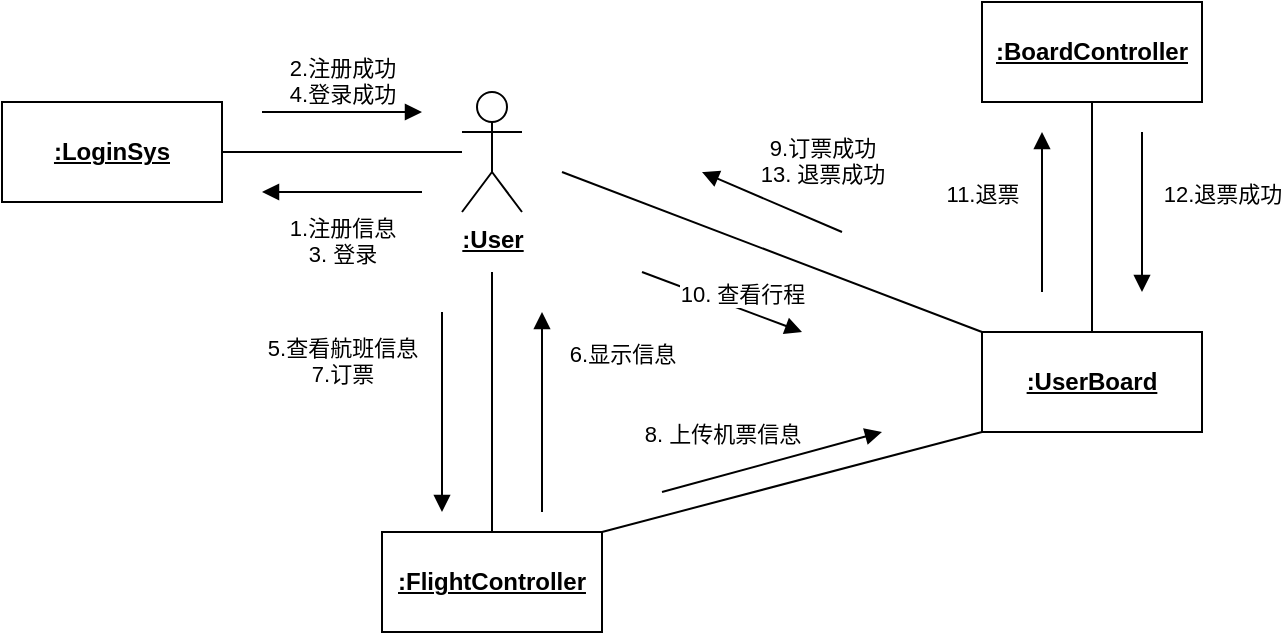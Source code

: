 <mxfile version="21.1.5" type="github">
  <diagram name="第 1 页" id="TaYELQ_xXMeW__DOziYw">
    <mxGraphModel dx="522" dy="490" grid="1" gridSize="10" guides="1" tooltips="1" connect="1" arrows="1" fold="1" page="1" pageScale="1" pageWidth="827" pageHeight="1169" math="0" shadow="0">
      <root>
        <mxCell id="0" />
        <mxCell id="1" parent="0" />
        <mxCell id="d96rSbsweA4EqB9IWG7h-1" value="&lt;b&gt;&lt;u&gt;:User&lt;/u&gt;&lt;/b&gt;" style="shape=umlActor;verticalLabelPosition=bottom;verticalAlign=top;html=1;" vertex="1" parent="1">
          <mxGeometry x="230" y="170" width="30" height="60" as="geometry" />
        </mxCell>
        <mxCell id="d96rSbsweA4EqB9IWG7h-4" style="rounded=0;orthogonalLoop=1;jettySize=auto;html=1;exitX=1;exitY=0.5;exitDx=0;exitDy=0;endArrow=None;" edge="1" parent="1" source="d96rSbsweA4EqB9IWG7h-2" target="d96rSbsweA4EqB9IWG7h-1">
          <mxGeometry relative="1" as="geometry" />
        </mxCell>
        <mxCell id="d96rSbsweA4EqB9IWG7h-2" value="&lt;b&gt;&lt;u&gt;:LoginSys&lt;/u&gt;&lt;/b&gt;" style="html=1;whiteSpace=wrap;" vertex="1" parent="1">
          <mxGeometry y="175" width="110" height="50" as="geometry" />
        </mxCell>
        <mxCell id="d96rSbsweA4EqB9IWG7h-5" value="2.注册成功&lt;br&gt;4.登录成功" style="html=1;verticalAlign=bottom;endArrow=block;edgeStyle=elbowEdgeStyle;elbow=vertical;curved=0;rounded=0;" edge="1" parent="1">
          <mxGeometry width="80" relative="1" as="geometry">
            <mxPoint x="130" y="180" as="sourcePoint" />
            <mxPoint x="210" y="180" as="targetPoint" />
          </mxGeometry>
        </mxCell>
        <mxCell id="d96rSbsweA4EqB9IWG7h-6" value="1.注册信息&lt;br&gt;3. 登录" style="html=1;verticalAlign=bottom;endArrow=block;edgeStyle=elbowEdgeStyle;elbow=vertical;curved=0;rounded=0;" edge="1" parent="1">
          <mxGeometry y="40" width="80" relative="1" as="geometry">
            <mxPoint x="210" y="220" as="sourcePoint" />
            <mxPoint x="130" y="220" as="targetPoint" />
            <mxPoint as="offset" />
          </mxGeometry>
        </mxCell>
        <mxCell id="d96rSbsweA4EqB9IWG7h-10" style="edgeStyle=orthogonalEdgeStyle;rounded=0;orthogonalLoop=1;jettySize=auto;html=1;exitX=0.5;exitY=0;exitDx=0;exitDy=0;endArrow=None;" edge="1" parent="1" source="d96rSbsweA4EqB9IWG7h-9">
          <mxGeometry relative="1" as="geometry">
            <mxPoint x="245" y="260" as="targetPoint" />
            <Array as="points">
              <mxPoint x="245" y="300" />
              <mxPoint x="245" y="300" />
            </Array>
          </mxGeometry>
        </mxCell>
        <mxCell id="d96rSbsweA4EqB9IWG7h-14" style="rounded=0;orthogonalLoop=1;jettySize=auto;html=1;exitX=1;exitY=0;exitDx=0;exitDy=0;entryX=0;entryY=1;entryDx=0;entryDy=0;endArrow=None;" edge="1" parent="1" source="d96rSbsweA4EqB9IWG7h-9" target="d96rSbsweA4EqB9IWG7h-13">
          <mxGeometry relative="1" as="geometry" />
        </mxCell>
        <mxCell id="d96rSbsweA4EqB9IWG7h-9" value="&lt;b&gt;&lt;u&gt;:FlightController&lt;/u&gt;&lt;/b&gt;" style="html=1;whiteSpace=wrap;" vertex="1" parent="1">
          <mxGeometry x="190" y="390" width="110" height="50" as="geometry" />
        </mxCell>
        <mxCell id="d96rSbsweA4EqB9IWG7h-11" value="5.查看航班信息&lt;br&gt;7.订票" style="html=1;verticalAlign=bottom;endArrow=block;edgeStyle=elbowEdgeStyle;elbow=vertical;curved=0;rounded=0;" edge="1" parent="1">
          <mxGeometry x="-0.2" y="-50" width="80" relative="1" as="geometry">
            <mxPoint x="220" y="280" as="sourcePoint" />
            <mxPoint x="220" y="380" as="targetPoint" />
            <mxPoint as="offset" />
          </mxGeometry>
        </mxCell>
        <mxCell id="d96rSbsweA4EqB9IWG7h-12" value="6.显示信息" style="html=1;verticalAlign=bottom;endArrow=block;edgeStyle=elbowEdgeStyle;elbow=vertical;curved=0;rounded=0;" edge="1" parent="1">
          <mxGeometry x="0.4" y="-40" width="80" relative="1" as="geometry">
            <mxPoint x="270" y="380" as="sourcePoint" />
            <mxPoint x="270" y="280" as="targetPoint" />
            <mxPoint as="offset" />
          </mxGeometry>
        </mxCell>
        <mxCell id="d96rSbsweA4EqB9IWG7h-17" style="rounded=0;orthogonalLoop=1;jettySize=auto;html=1;exitX=0;exitY=0;exitDx=0;exitDy=0;endArrow=None;" edge="1" parent="1" source="d96rSbsweA4EqB9IWG7h-13">
          <mxGeometry relative="1" as="geometry">
            <mxPoint x="280" y="210" as="targetPoint" />
          </mxGeometry>
        </mxCell>
        <mxCell id="d96rSbsweA4EqB9IWG7h-24" style="edgeStyle=orthogonalEdgeStyle;rounded=0;orthogonalLoop=1;jettySize=auto;html=1;exitX=0.5;exitY=0;exitDx=0;exitDy=0;entryX=0.5;entryY=1;entryDx=0;entryDy=0;endArrow=None;" edge="1" parent="1" source="d96rSbsweA4EqB9IWG7h-13" target="d96rSbsweA4EqB9IWG7h-21">
          <mxGeometry relative="1" as="geometry" />
        </mxCell>
        <mxCell id="d96rSbsweA4EqB9IWG7h-13" value="&lt;b&gt;&lt;u&gt;:UserBoard&lt;/u&gt;&lt;/b&gt;" style="html=1;whiteSpace=wrap;" vertex="1" parent="1">
          <mxGeometry x="490" y="290" width="110" height="50" as="geometry" />
        </mxCell>
        <mxCell id="d96rSbsweA4EqB9IWG7h-15" value="8. 上传机票信息" style="html=1;verticalAlign=bottom;endArrow=block;elbow=vertical;rounded=0;" edge="1" parent="1">
          <mxGeometry x="-0.4" y="11" width="80" relative="1" as="geometry">
            <mxPoint x="330" y="370" as="sourcePoint" />
            <mxPoint x="440" y="340" as="targetPoint" />
            <mxPoint as="offset" />
          </mxGeometry>
        </mxCell>
        <mxCell id="d96rSbsweA4EqB9IWG7h-19" value="9.订票成功&lt;br&gt;13. 退票成功" style="html=1;verticalAlign=bottom;endArrow=block;elbow=vertical;rounded=0;" edge="1" parent="1">
          <mxGeometry x="-0.552" y="-14" width="80" relative="1" as="geometry">
            <mxPoint x="420" y="240" as="sourcePoint" />
            <mxPoint x="350" y="210" as="targetPoint" />
            <mxPoint as="offset" />
          </mxGeometry>
        </mxCell>
        <mxCell id="d96rSbsweA4EqB9IWG7h-20" value="10. 查看行程" style="html=1;verticalAlign=bottom;endArrow=block;elbow=vertical;rounded=0;" edge="1" parent="1">
          <mxGeometry x="0.26" y="-1" width="80" relative="1" as="geometry">
            <mxPoint x="320" y="260" as="sourcePoint" />
            <mxPoint x="400" y="290" as="targetPoint" />
            <mxPoint as="offset" />
          </mxGeometry>
        </mxCell>
        <mxCell id="d96rSbsweA4EqB9IWG7h-21" value="&lt;b&gt;&lt;u&gt;:BoardController&lt;/u&gt;&lt;/b&gt;" style="html=1;whiteSpace=wrap;" vertex="1" parent="1">
          <mxGeometry x="490" y="125" width="110" height="50" as="geometry" />
        </mxCell>
        <mxCell id="d96rSbsweA4EqB9IWG7h-22" value="11.退票" style="html=1;verticalAlign=bottom;endArrow=block;edgeStyle=elbowEdgeStyle;elbow=vertical;curved=0;rounded=0;" edge="1" parent="1">
          <mxGeometry y="30" width="80" relative="1" as="geometry">
            <mxPoint x="520" y="270" as="sourcePoint" />
            <mxPoint x="520" y="190" as="targetPoint" />
            <mxPoint as="offset" />
          </mxGeometry>
        </mxCell>
        <mxCell id="d96rSbsweA4EqB9IWG7h-25" value="12.退票成功" style="html=1;verticalAlign=bottom;endArrow=block;edgeStyle=elbowEdgeStyle;elbow=vertical;curved=0;rounded=0;" edge="1" parent="1">
          <mxGeometry y="40" width="80" relative="1" as="geometry">
            <mxPoint x="570" y="190" as="sourcePoint" />
            <mxPoint x="570" y="270" as="targetPoint" />
            <mxPoint as="offset" />
          </mxGeometry>
        </mxCell>
      </root>
    </mxGraphModel>
  </diagram>
</mxfile>

